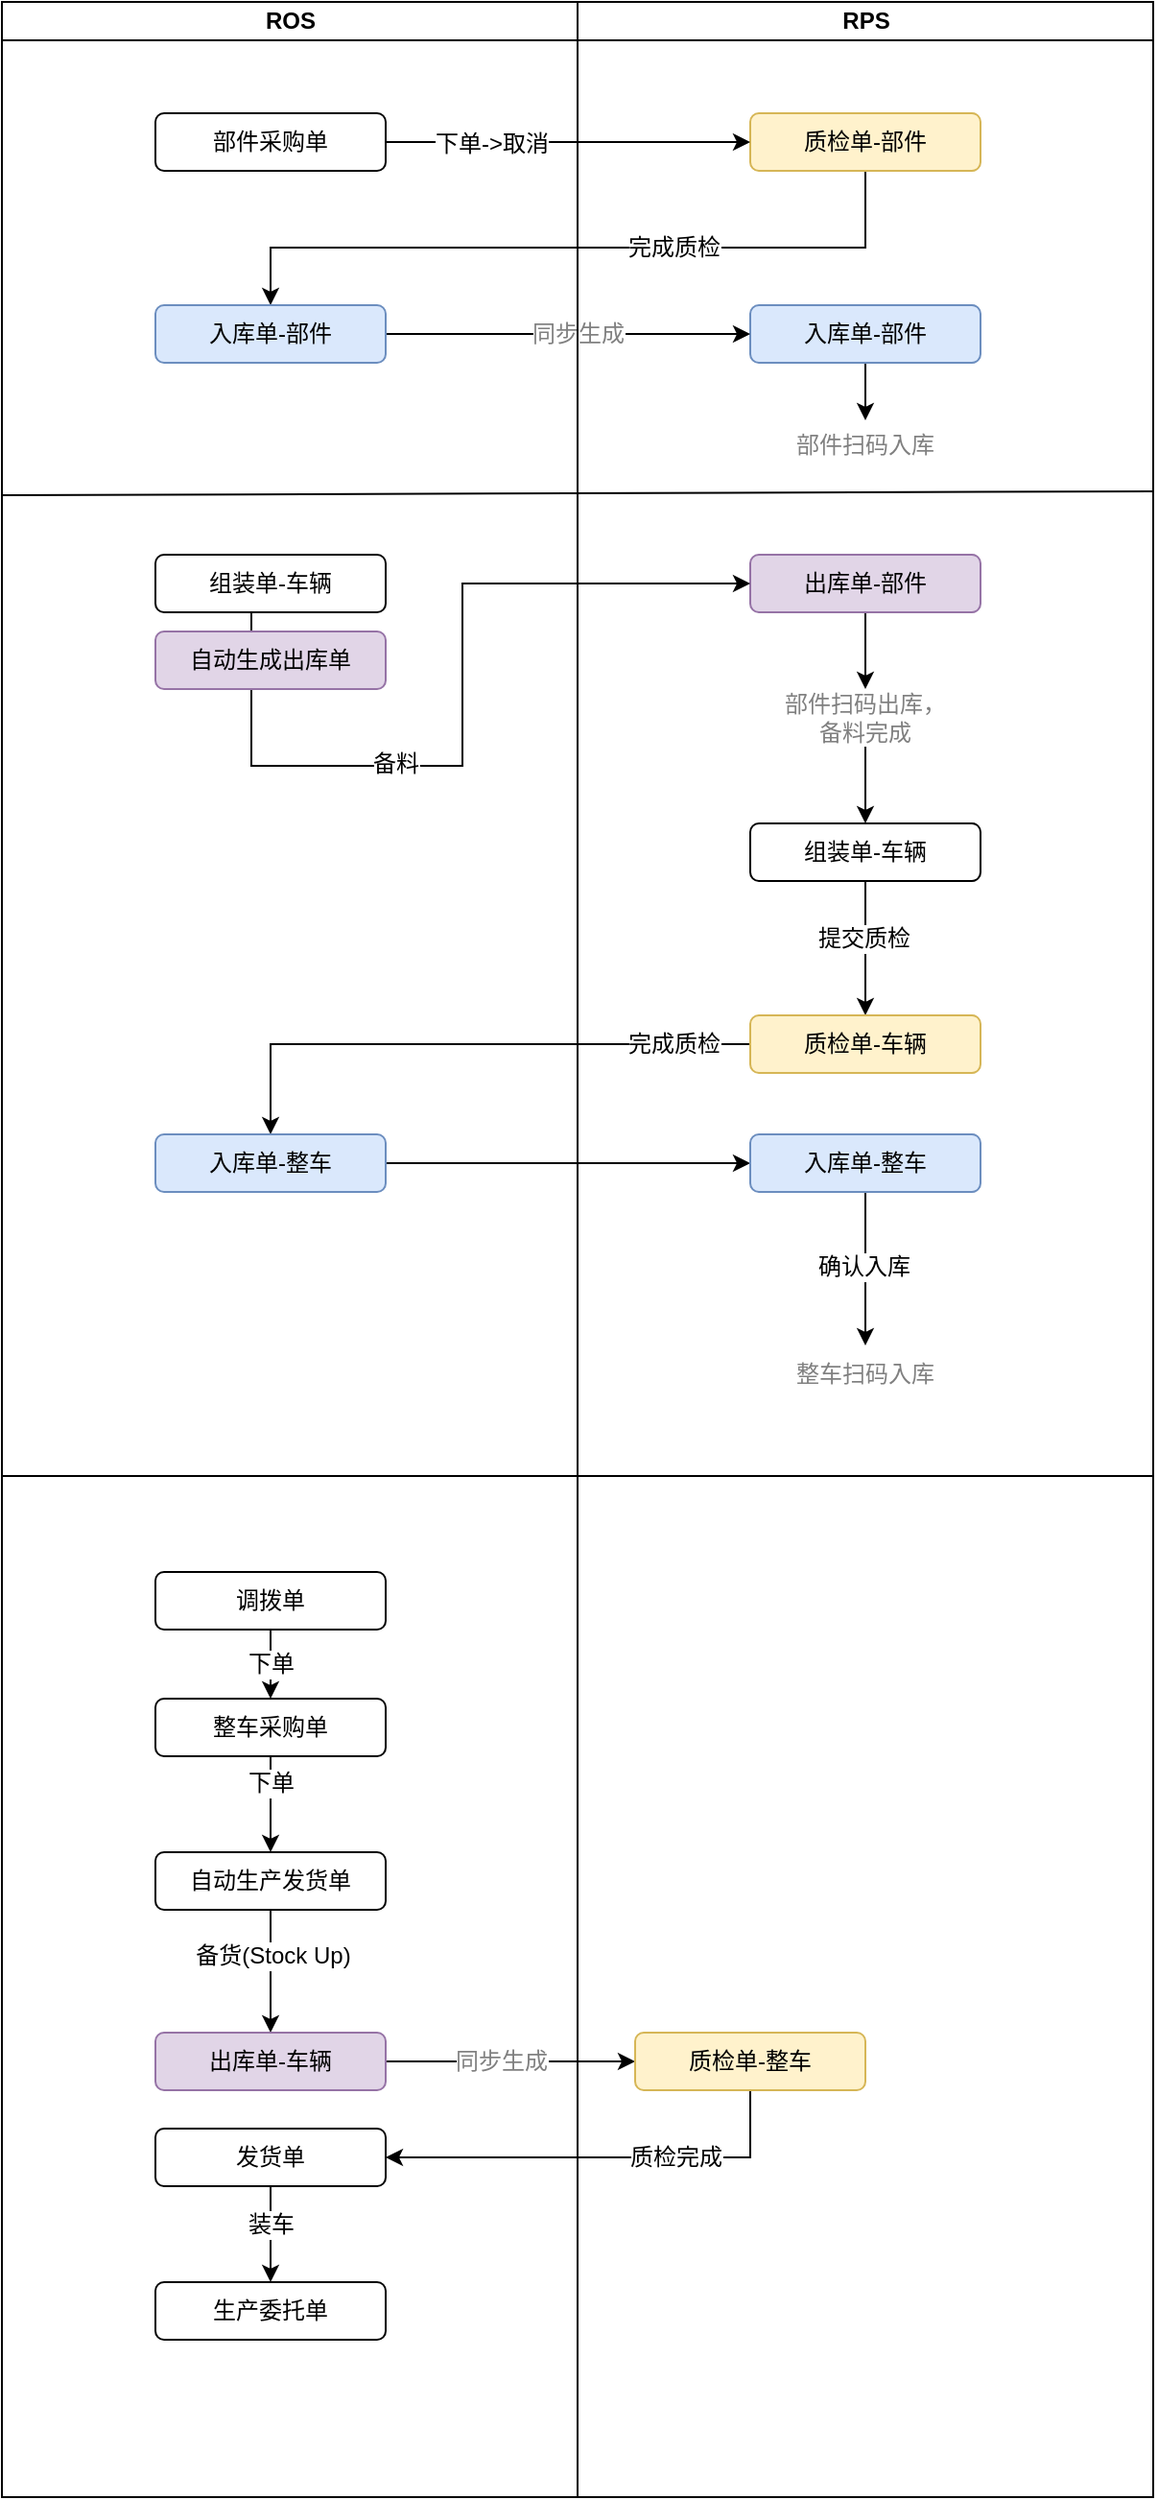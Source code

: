<mxfile version="14.1.9" type="github"><diagram id="AITBcjBr-txeS-Aikzqi" name="第 1 页"><mxGraphModel dx="2598" dy="3820" grid="1" gridSize="10" guides="1" tooltips="1" connect="1" arrows="1" fold="1" page="1" pageScale="1" pageWidth="1200" pageHeight="800" math="0" shadow="0"><root><mxCell id="0"/><mxCell id="1" parent="0"/><mxCell id="pmONXD4UveDFV4LvXBed-80" value="" style="edgeStyle=orthogonalEdgeStyle;rounded=0;orthogonalLoop=1;jettySize=auto;html=1;fontSize=12;" edge="1" parent="1" source="pmONXD4UveDFV4LvXBed-1" target="pmONXD4UveDFV4LvXBed-8"><mxGeometry relative="1" as="geometry"><Array as="points"><mxPoint x="580" y="-2130"/><mxPoint x="270" y="-2130"/></Array></mxGeometry></mxCell><mxCell id="pmONXD4UveDFV4LvXBed-81" value="完成质检" style="edgeLabel;html=1;align=center;verticalAlign=middle;resizable=0;points=[];fontSize=12;" vertex="1" connectable="0" parent="pmONXD4UveDFV4LvXBed-80"><mxGeometry x="0.073" relative="1" as="geometry"><mxPoint x="64" as="offset"/></mxGeometry></mxCell><mxCell id="pmONXD4UveDFV4LvXBed-1" value="质检单-部件" style="rounded=1;whiteSpace=wrap;html=1;fontSize=12;fillColor=#fff2cc;strokeColor=#d6b656;" vertex="1" parent="1"><mxGeometry x="520" y="-2200" width="120" height="30" as="geometry"/></mxCell><mxCell id="pmONXD4UveDFV4LvXBed-98" value="" style="edgeStyle=orthogonalEdgeStyle;rounded=0;orthogonalLoop=1;jettySize=auto;html=1;fontSize=12;" edge="1" parent="1" source="pmONXD4UveDFV4LvXBed-2"><mxGeometry relative="1" as="geometry"><mxPoint x="580" y="-2040" as="targetPoint"/></mxGeometry></mxCell><mxCell id="pmONXD4UveDFV4LvXBed-2" value="入库单-部件" style="whiteSpace=wrap;html=1;rounded=1;fillColor=#dae8fc;strokeColor=#6c8ebf;" vertex="1" parent="1"><mxGeometry x="520" y="-2100" width="120" height="30" as="geometry"/></mxCell><mxCell id="pmONXD4UveDFV4LvXBed-95" value="" style="edgeStyle=orthogonalEdgeStyle;rounded=0;orthogonalLoop=1;jettySize=auto;html=1;fontSize=12;" edge="1" parent="1" source="pmONXD4UveDFV4LvXBed-4" target="pmONXD4UveDFV4LvXBed-94"><mxGeometry relative="1" as="geometry"/></mxCell><mxCell id="pmONXD4UveDFV4LvXBed-4" value="出库单-部件" style="whiteSpace=wrap;html=1;rounded=1;fontSize=12;fillColor=#e1d5e7;strokeColor=#9673a6;" vertex="1" parent="1"><mxGeometry x="520" y="-1970" width="120" height="30" as="geometry"/></mxCell><mxCell id="pmONXD4UveDFV4LvXBed-90" value="" style="edgeStyle=orthogonalEdgeStyle;rounded=0;orthogonalLoop=1;jettySize=auto;html=1;fontSize=12;" edge="1" parent="1" source="pmONXD4UveDFV4LvXBed-6"><mxGeometry relative="1" as="geometry"><mxPoint x="520" y="-2185" as="targetPoint"/></mxGeometry></mxCell><mxCell id="pmONXD4UveDFV4LvXBed-91" value="下单-&amp;gt;取消" style="edgeLabel;html=1;align=center;verticalAlign=middle;resizable=0;points=[];fontSize=12;" vertex="1" connectable="0" parent="pmONXD4UveDFV4LvXBed-90"><mxGeometry x="0.174" y="-2" relative="1" as="geometry"><mxPoint x="-56.43" y="-2" as="offset"/></mxGeometry></mxCell><mxCell id="pmONXD4UveDFV4LvXBed-6" value="部件采购单" style="rounded=1;whiteSpace=wrap;html=1;fontSize=12;" vertex="1" parent="1"><mxGeometry x="210" y="-2200" width="120" height="30" as="geometry"/></mxCell><mxCell id="pmONXD4UveDFV4LvXBed-88" value="" style="edgeStyle=orthogonalEdgeStyle;rounded=0;orthogonalLoop=1;jettySize=auto;html=1;fontSize=12;entryX=0;entryY=0.5;entryDx=0;entryDy=0;" edge="1" parent="1" source="pmONXD4UveDFV4LvXBed-8" target="pmONXD4UveDFV4LvXBed-2"><mxGeometry relative="1" as="geometry"><mxPoint x="450" y="-2085" as="targetPoint"/></mxGeometry></mxCell><mxCell id="pmONXD4UveDFV4LvXBed-92" value="同步生成" style="edgeLabel;html=1;align=center;verticalAlign=middle;resizable=0;points=[];fontSize=12;fontColor=#808080;" vertex="1" connectable="0" parent="pmONXD4UveDFV4LvXBed-88"><mxGeometry x="-0.074" y="1" relative="1" as="geometry"><mxPoint x="12" y="1" as="offset"/></mxGeometry></mxCell><mxCell id="pmONXD4UveDFV4LvXBed-8" value="入库单-部件" style="rounded=1;whiteSpace=wrap;html=1;fontSize=12;fillColor=#dae8fc;strokeColor=#6c8ebf;" vertex="1" parent="1"><mxGeometry x="210" y="-2100" width="120" height="30" as="geometry"/></mxCell><mxCell id="pmONXD4UveDFV4LvXBed-20" value="" style="edgeStyle=orthogonalEdgeStyle;rounded=0;orthogonalLoop=1;jettySize=auto;html=1;fontSize=12;entryX=0;entryY=0.5;entryDx=0;entryDy=0;" edge="1" parent="1" source="pmONXD4UveDFV4LvXBed-18" target="pmONXD4UveDFV4LvXBed-4"><mxGeometry relative="1" as="geometry"><mxPoint x="380" y="-1955" as="targetPoint"/><Array as="points"><mxPoint x="260" y="-1860"/><mxPoint x="370" y="-1860"/><mxPoint x="370" y="-1955"/></Array></mxGeometry></mxCell><mxCell id="pmONXD4UveDFV4LvXBed-103" value="备料" style="edgeLabel;html=1;align=center;verticalAlign=middle;resizable=0;points=[];fontSize=12;" vertex="1" connectable="0" parent="pmONXD4UveDFV4LvXBed-20"><mxGeometry x="-0.185" y="1" relative="1" as="geometry"><mxPoint x="-22.94" as="offset"/></mxGeometry></mxCell><mxCell id="pmONXD4UveDFV4LvXBed-18" value="组装单-车辆" style="rounded=1;whiteSpace=wrap;html=1;fontSize=12;" vertex="1" parent="1"><mxGeometry x="210" y="-1970" width="120" height="30" as="geometry"/></mxCell><mxCell id="pmONXD4UveDFV4LvXBed-35" value="" style="edgeStyle=orthogonalEdgeStyle;rounded=0;orthogonalLoop=1;jettySize=auto;html=1;fontSize=12;" edge="1" parent="1" source="pmONXD4UveDFV4LvXBed-24" target="pmONXD4UveDFV4LvXBed-32"><mxGeometry relative="1" as="geometry"/></mxCell><mxCell id="pmONXD4UveDFV4LvXBed-36" value="提交质检" style="edgeLabel;html=1;align=center;verticalAlign=middle;resizable=0;points=[];fontSize=12;" vertex="1" connectable="0" parent="pmONXD4UveDFV4LvXBed-35"><mxGeometry x="-0.152" y="-1" relative="1" as="geometry"><mxPoint as="offset"/></mxGeometry></mxCell><mxCell id="pmONXD4UveDFV4LvXBed-24" value="组装单-车辆" style="whiteSpace=wrap;html=1;rounded=1;fontSize=12;" vertex="1" parent="1"><mxGeometry x="520" y="-1830" width="120" height="30" as="geometry"/></mxCell><mxCell id="pmONXD4UveDFV4LvXBed-45" value="" style="edgeStyle=orthogonalEdgeStyle;rounded=0;orthogonalLoop=1;jettySize=auto;html=1;fontSize=12;" edge="1" parent="1" source="pmONXD4UveDFV4LvXBed-32" target="pmONXD4UveDFV4LvXBed-42"><mxGeometry relative="1" as="geometry"/></mxCell><mxCell id="pmONXD4UveDFV4LvXBed-46" value="完成质检" style="edgeLabel;html=1;align=center;verticalAlign=middle;resizable=0;points=[];fontSize=12;" vertex="1" connectable="0" parent="pmONXD4UveDFV4LvXBed-45"><mxGeometry x="-0.2" y="-2" relative="1" as="geometry"><mxPoint x="79" y="2" as="offset"/></mxGeometry></mxCell><mxCell id="pmONXD4UveDFV4LvXBed-32" value="质检单-车辆" style="whiteSpace=wrap;html=1;rounded=1;fontSize=12;fillColor=#fff2cc;strokeColor=#d6b656;" vertex="1" parent="1"><mxGeometry x="520" y="-1730" width="120" height="30" as="geometry"/></mxCell><mxCell id="pmONXD4UveDFV4LvXBed-37" value="自动生成出库单" style="whiteSpace=wrap;html=1;rounded=1;fontSize=12;fillColor=#e1d5e7;strokeColor=#9673a6;" vertex="1" parent="1"><mxGeometry x="210" y="-1930" width="120" height="30" as="geometry"/></mxCell><mxCell id="pmONXD4UveDFV4LvXBed-44" value="" style="edgeStyle=orthogonalEdgeStyle;rounded=0;orthogonalLoop=1;jettySize=auto;html=1;fontSize=12;" edge="1" parent="1" source="pmONXD4UveDFV4LvXBed-42" target="pmONXD4UveDFV4LvXBed-43"><mxGeometry relative="1" as="geometry"/></mxCell><mxCell id="pmONXD4UveDFV4LvXBed-42" value="入库单-整车" style="rounded=1;whiteSpace=wrap;html=1;fontSize=12;fillColor=#dae8fc;strokeColor=#6c8ebf;" vertex="1" parent="1"><mxGeometry x="210" y="-1668" width="120" height="30" as="geometry"/></mxCell><mxCell id="pmONXD4UveDFV4LvXBed-49" value="" style="edgeStyle=orthogonalEdgeStyle;rounded=0;orthogonalLoop=1;jettySize=auto;html=1;fontSize=12;" edge="1" parent="1" source="pmONXD4UveDFV4LvXBed-43" target="pmONXD4UveDFV4LvXBed-48"><mxGeometry relative="1" as="geometry"/></mxCell><mxCell id="pmONXD4UveDFV4LvXBed-50" value="确认入库" style="edgeLabel;html=1;align=center;verticalAlign=middle;resizable=0;points=[];fontSize=12;" vertex="1" connectable="0" parent="pmONXD4UveDFV4LvXBed-49"><mxGeometry x="-0.425" y="-1" relative="1" as="geometry"><mxPoint y="16" as="offset"/></mxGeometry></mxCell><mxCell id="pmONXD4UveDFV4LvXBed-43" value="入库单-整车" style="rounded=1;whiteSpace=wrap;html=1;fontSize=12;fillColor=#dae8fc;strokeColor=#6c8ebf;" vertex="1" parent="1"><mxGeometry x="520" y="-1668" width="120" height="30" as="geometry"/></mxCell><mxCell id="pmONXD4UveDFV4LvXBed-48" value="整车扫码入库" style="rounded=1;whiteSpace=wrap;html=1;fontSize=12;strokeColor=none;fillColor=none;fontColor=#808080;" vertex="1" parent="1"><mxGeometry x="520" y="-1558" width="120" height="30" as="geometry"/></mxCell><mxCell id="pmONXD4UveDFV4LvXBed-55" value="下单" style="edgeStyle=orthogonalEdgeStyle;rounded=0;orthogonalLoop=1;jettySize=auto;html=1;fontSize=12;" edge="1" parent="1" source="pmONXD4UveDFV4LvXBed-53" target="pmONXD4UveDFV4LvXBed-54"><mxGeometry relative="1" as="geometry"/></mxCell><mxCell id="pmONXD4UveDFV4LvXBed-53" value="调拨单" style="rounded=1;whiteSpace=wrap;html=1;fontSize=12;" vertex="1" parent="1"><mxGeometry x="210" y="-1440" width="120" height="30" as="geometry"/></mxCell><mxCell id="pmONXD4UveDFV4LvXBed-57" value="" style="edgeStyle=orthogonalEdgeStyle;rounded=0;orthogonalLoop=1;jettySize=auto;html=1;fontSize=12;" edge="1" parent="1" source="pmONXD4UveDFV4LvXBed-54" target="pmONXD4UveDFV4LvXBed-56"><mxGeometry relative="1" as="geometry"/></mxCell><mxCell id="pmONXD4UveDFV4LvXBed-74" value="下单" style="edgeLabel;html=1;align=center;verticalAlign=middle;resizable=0;points=[];fontSize=12;" vertex="1" connectable="0" parent="pmONXD4UveDFV4LvXBed-57"><mxGeometry x="-0.447" y="-1" relative="1" as="geometry"><mxPoint x="1" as="offset"/></mxGeometry></mxCell><mxCell id="pmONXD4UveDFV4LvXBed-54" value="整车采购单" style="rounded=1;whiteSpace=wrap;html=1;fontSize=12;" vertex="1" parent="1"><mxGeometry x="210" y="-1374" width="120" height="30" as="geometry"/></mxCell><mxCell id="pmONXD4UveDFV4LvXBed-59" value="" style="edgeStyle=orthogonalEdgeStyle;rounded=0;orthogonalLoop=1;jettySize=auto;html=1;fontSize=12;" edge="1" parent="1" source="pmONXD4UveDFV4LvXBed-56" target="pmONXD4UveDFV4LvXBed-58"><mxGeometry relative="1" as="geometry"/></mxCell><mxCell id="pmONXD4UveDFV4LvXBed-67" value="备货(Stock Up)" style="edgeLabel;html=1;align=center;verticalAlign=middle;resizable=0;points=[];fontSize=12;" vertex="1" connectable="0" parent="pmONXD4UveDFV4LvXBed-59"><mxGeometry x="-0.244" y="1" relative="1" as="geometry"><mxPoint as="offset"/></mxGeometry></mxCell><mxCell id="pmONXD4UveDFV4LvXBed-56" value="自动生产发货单" style="rounded=1;whiteSpace=wrap;html=1;fontSize=12;" vertex="1" parent="1"><mxGeometry x="210" y="-1294" width="120" height="30" as="geometry"/></mxCell><mxCell id="pmONXD4UveDFV4LvXBed-62" value="" style="edgeStyle=orthogonalEdgeStyle;rounded=0;orthogonalLoop=1;jettySize=auto;html=1;fontSize=12;" edge="1" parent="1" source="pmONXD4UveDFV4LvXBed-58" target="pmONXD4UveDFV4LvXBed-61"><mxGeometry relative="1" as="geometry"/></mxCell><mxCell id="pmONXD4UveDFV4LvXBed-100" value="同步生成" style="edgeLabel;html=1;align=center;verticalAlign=middle;resizable=0;points=[];fontSize=12;fontColor=#808080;" vertex="1" connectable="0" parent="pmONXD4UveDFV4LvXBed-62"><mxGeometry x="-0.144" y="2" relative="1" as="geometry"><mxPoint x="4.57" y="2" as="offset"/></mxGeometry></mxCell><mxCell id="pmONXD4UveDFV4LvXBed-58" value="出库单-车辆" style="rounded=1;whiteSpace=wrap;html=1;fontSize=12;fillColor=#e1d5e7;strokeColor=#9673a6;" vertex="1" parent="1"><mxGeometry x="210" y="-1200" width="120" height="30" as="geometry"/></mxCell><mxCell id="pmONXD4UveDFV4LvXBed-70" value="" style="edgeStyle=orthogonalEdgeStyle;rounded=0;orthogonalLoop=1;jettySize=auto;html=1;fontSize=12;entryX=1;entryY=0.5;entryDx=0;entryDy=0;" edge="1" parent="1" source="pmONXD4UveDFV4LvXBed-61" target="pmONXD4UveDFV4LvXBed-65"><mxGeometry relative="1" as="geometry"><mxPoint x="520" y="-1090" as="targetPoint"/><Array as="points"><mxPoint x="520" y="-1135"/></Array></mxGeometry></mxCell><mxCell id="pmONXD4UveDFV4LvXBed-101" value="质检完成" style="edgeLabel;html=1;align=center;verticalAlign=middle;resizable=0;points=[];fontSize=12;" vertex="1" connectable="0" parent="pmONXD4UveDFV4LvXBed-70"><mxGeometry x="0.162" relative="1" as="geometry"><mxPoint x="56" as="offset"/></mxGeometry></mxCell><mxCell id="pmONXD4UveDFV4LvXBed-61" value="质检单-整车" style="rounded=1;whiteSpace=wrap;html=1;fontSize=12;fillColor=#fff2cc;strokeColor=#d6b656;" vertex="1" parent="1"><mxGeometry x="460" y="-1200" width="120" height="30" as="geometry"/></mxCell><mxCell id="pmONXD4UveDFV4LvXBed-72" value="" style="edgeStyle=orthogonalEdgeStyle;rounded=0;orthogonalLoop=1;jettySize=auto;html=1;fontSize=12;" edge="1" parent="1" source="pmONXD4UveDFV4LvXBed-65" target="pmONXD4UveDFV4LvXBed-71"><mxGeometry relative="1" as="geometry"/></mxCell><mxCell id="pmONXD4UveDFV4LvXBed-73" value="装车" style="edgeLabel;html=1;align=center;verticalAlign=middle;resizable=0;points=[];fontSize=12;" vertex="1" connectable="0" parent="pmONXD4UveDFV4LvXBed-72"><mxGeometry x="-0.425" y="2" relative="1" as="geometry"><mxPoint x="-2" y="5.58" as="offset"/></mxGeometry></mxCell><mxCell id="pmONXD4UveDFV4LvXBed-65" value="发货单" style="rounded=1;whiteSpace=wrap;html=1;fontSize=12;" vertex="1" parent="1"><mxGeometry x="210" y="-1150" width="120" height="30" as="geometry"/></mxCell><mxCell id="pmONXD4UveDFV4LvXBed-102" value="" style="edgeStyle=orthogonalEdgeStyle;rounded=0;orthogonalLoop=1;jettySize=auto;html=1;fontSize=12;" edge="1" parent="1" source="pmONXD4UveDFV4LvXBed-94" target="pmONXD4UveDFV4LvXBed-24"><mxGeometry relative="1" as="geometry"/></mxCell><mxCell id="pmONXD4UveDFV4LvXBed-94" value="部件扫码出库，&lt;br&gt;备料完成" style="whiteSpace=wrap;html=1;rounded=1;fontSize=12;strokeColor=none;fillColor=none;fontColor=#808080;" vertex="1" parent="1"><mxGeometry x="520" y="-1900" width="120" height="30" as="geometry"/></mxCell><mxCell id="pmONXD4UveDFV4LvXBed-99" value="部件扫码入库" style="whiteSpace=wrap;html=1;rounded=1;strokeColor=none;fillColor=none;fontColor=#808080;" vertex="1" parent="1"><mxGeometry x="520" y="-2042" width="120" height="30" as="geometry"/></mxCell><mxCell id="pmONXD4UveDFV4LvXBed-114" value="RPS" style="swimlane;html=1;startSize=20;labelBackgroundColor=#ffffff;labelBorderColor=none;" vertex="1" parent="1"><mxGeometry x="430" y="-2258" width="300" height="1300" as="geometry"><mxRectangle x="430" y="-2258" width="60" height="20" as="alternateBounds"/></mxGeometry></mxCell><mxCell id="pmONXD4UveDFV4LvXBed-116" value="" style="endArrow=none;html=1;fontSize=12;fontColor=#808080;" edge="1" parent="pmONXD4UveDFV4LvXBed-114"><mxGeometry width="50" height="50" relative="1" as="geometry"><mxPoint x="-300" y="768" as="sourcePoint"/><mxPoint x="300" y="768" as="targetPoint"/></mxGeometry></mxCell><mxCell id="pmONXD4UveDFV4LvXBed-104" value="ROS" style="swimlane;html=1;startSize=20;labelBackgroundColor=#ffffff;" vertex="1" parent="1"><mxGeometry x="130" y="-2258" width="300" height="1300" as="geometry"/></mxCell><mxCell id="pmONXD4UveDFV4LvXBed-71" value="生产委托单" style="rounded=1;whiteSpace=wrap;html=1;fontSize=12;" vertex="1" parent="pmONXD4UveDFV4LvXBed-104"><mxGeometry x="80" y="1188" width="120" height="30" as="geometry"/></mxCell><mxCell id="pmONXD4UveDFV4LvXBed-115" value="" style="endArrow=none;html=1;fontSize=12;fontColor=#808080;" edge="1" parent="pmONXD4UveDFV4LvXBed-104"><mxGeometry width="50" height="50" relative="1" as="geometry"><mxPoint y="257" as="sourcePoint"/><mxPoint x="600" y="255" as="targetPoint"/></mxGeometry></mxCell></root></mxGraphModel></diagram></mxfile>